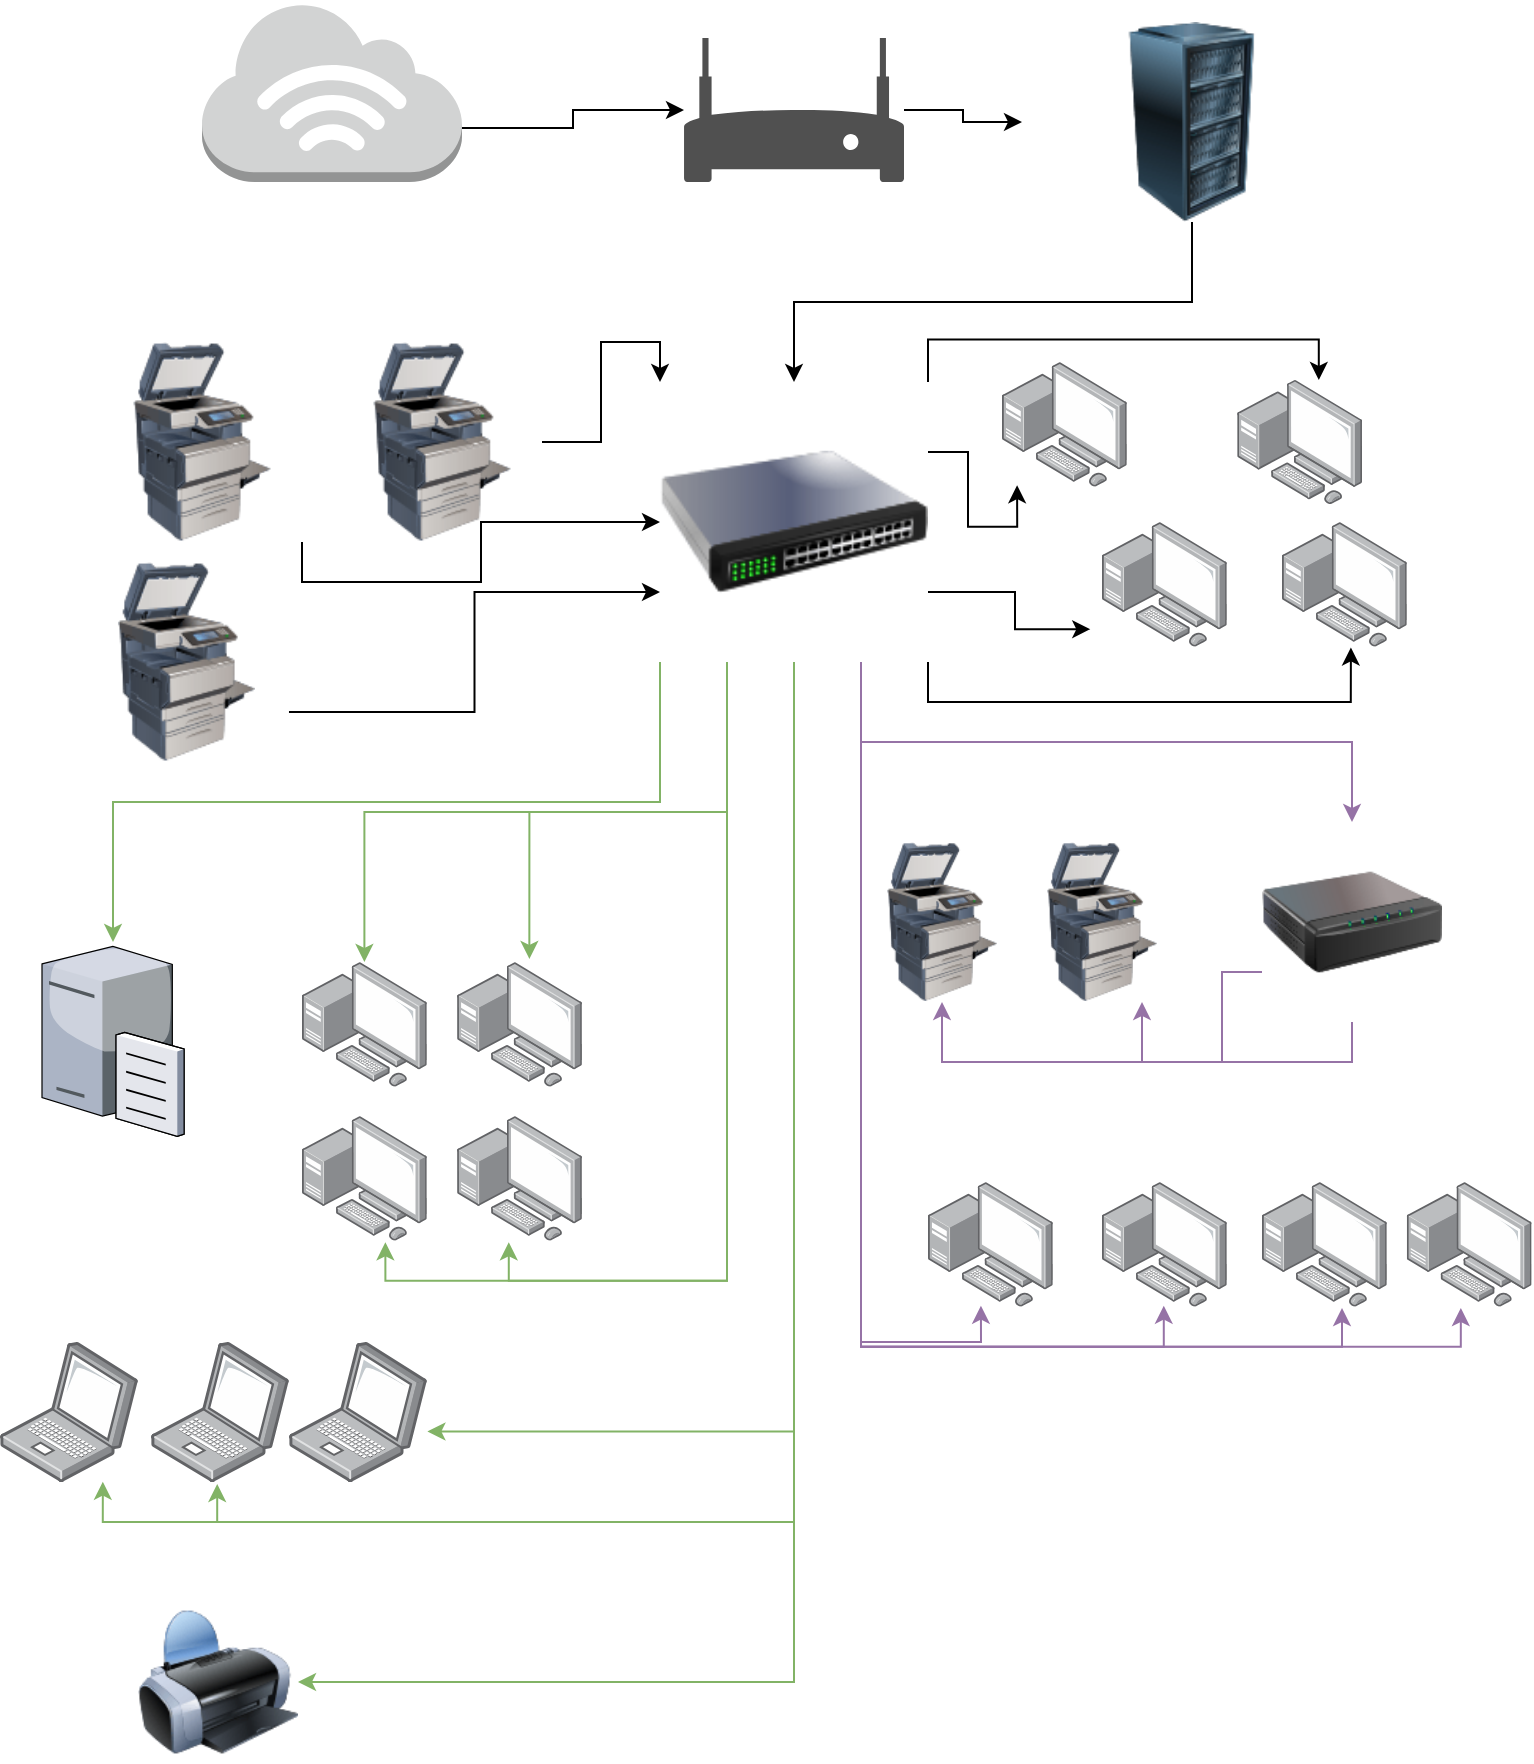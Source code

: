 <mxfile version="23.1.1" type="device">
  <diagram name="Página-1" id="QkIoTdbmVTzb9oMZIWxe">
    <mxGraphModel dx="1500" dy="807" grid="1" gridSize="10" guides="1" tooltips="1" connect="1" arrows="1" fold="1" page="1" pageScale="1" pageWidth="827" pageHeight="1169" math="0" shadow="0">
      <root>
        <mxCell id="0" />
        <mxCell id="1" parent="0" />
        <mxCell id="IpVQZGAEiFU9UXTctJnG-103" style="edgeStyle=orthogonalEdgeStyle;rounded=0;orthogonalLoop=1;jettySize=auto;html=1;exitX=0.75;exitY=1;exitDx=0;exitDy=0;entryX=0.5;entryY=0;entryDx=0;entryDy=0;fillColor=#e1d5e7;strokeColor=#9673a6;" edge="1" parent="1" source="IpVQZGAEiFU9UXTctJnG-67" target="IpVQZGAEiFU9UXTctJnG-102">
          <mxGeometry relative="1" as="geometry" />
        </mxCell>
        <mxCell id="IpVQZGAEiFU9UXTctJnG-120" style="edgeStyle=orthogonalEdgeStyle;rounded=0;orthogonalLoop=1;jettySize=auto;html=1;exitX=0;exitY=1;exitDx=0;exitDy=0;fillColor=#d5e8d4;strokeColor=#82b366;" edge="1" parent="1" source="IpVQZGAEiFU9UXTctJnG-67" target="IpVQZGAEiFU9UXTctJnG-119">
          <mxGeometry relative="1" as="geometry" />
        </mxCell>
        <mxCell id="IpVQZGAEiFU9UXTctJnG-125" style="edgeStyle=orthogonalEdgeStyle;rounded=0;orthogonalLoop=1;jettySize=auto;html=1;exitX=0.25;exitY=1;exitDx=0;exitDy=0;fillColor=#d5e8d4;strokeColor=#82b366;" edge="1" parent="1" source="IpVQZGAEiFU9UXTctJnG-67" target="IpVQZGAEiFU9UXTctJnG-123">
          <mxGeometry relative="1" as="geometry" />
        </mxCell>
        <mxCell id="IpVQZGAEiFU9UXTctJnG-142" style="edgeStyle=orthogonalEdgeStyle;rounded=0;orthogonalLoop=1;jettySize=auto;html=1;exitX=0.5;exitY=1;exitDx=0;exitDy=0;entryX=1;entryY=0.5;entryDx=0;entryDy=0;fillColor=#d5e8d4;strokeColor=#82b366;" edge="1" parent="1" source="IpVQZGAEiFU9UXTctJnG-67" target="IpVQZGAEiFU9UXTctJnG-141">
          <mxGeometry relative="1" as="geometry" />
        </mxCell>
        <mxCell id="IpVQZGAEiFU9UXTctJnG-67" value="" style="image;html=1;image=img/lib/clip_art/networking/Switch_128x128.png" vertex="1" parent="1">
          <mxGeometry x="350" y="230" width="134" height="140" as="geometry" />
        </mxCell>
        <mxCell id="IpVQZGAEiFU9UXTctJnG-71" style="edgeStyle=orthogonalEdgeStyle;rounded=0;orthogonalLoop=1;jettySize=auto;html=1;exitX=1;exitY=0.7;exitDx=0;exitDy=0;exitPerimeter=0;" edge="1" parent="1" source="IpVQZGAEiFU9UXTctJnG-68" target="IpVQZGAEiFU9UXTctJnG-70">
          <mxGeometry relative="1" as="geometry" />
        </mxCell>
        <mxCell id="IpVQZGAEiFU9UXTctJnG-68" value="" style="outlineConnect=0;dashed=0;verticalLabelPosition=bottom;verticalAlign=top;align=center;html=1;shape=mxgraph.aws3.internet_3;fillColor=#D2D3D3;gradientColor=none;" vertex="1" parent="1">
          <mxGeometry x="121" y="40" width="130" height="90" as="geometry" />
        </mxCell>
        <mxCell id="IpVQZGAEiFU9UXTctJnG-77" style="edgeStyle=orthogonalEdgeStyle;rounded=0;orthogonalLoop=1;jettySize=auto;html=1;exitX=0.5;exitY=1;exitDx=0;exitDy=0;" edge="1" parent="1" source="IpVQZGAEiFU9UXTctJnG-69" target="IpVQZGAEiFU9UXTctJnG-67">
          <mxGeometry relative="1" as="geometry" />
        </mxCell>
        <mxCell id="IpVQZGAEiFU9UXTctJnG-69" value="" style="image;html=1;image=img/lib/clip_art/computers/Server_Rack_128x128.png" vertex="1" parent="1">
          <mxGeometry x="531" y="50" width="170" height="100" as="geometry" />
        </mxCell>
        <mxCell id="IpVQZGAEiFU9UXTctJnG-73" style="edgeStyle=orthogonalEdgeStyle;rounded=0;orthogonalLoop=1;jettySize=auto;html=1;" edge="1" parent="1" source="IpVQZGAEiFU9UXTctJnG-70" target="IpVQZGAEiFU9UXTctJnG-69">
          <mxGeometry relative="1" as="geometry" />
        </mxCell>
        <mxCell id="IpVQZGAEiFU9UXTctJnG-70" value="" style="sketch=0;pointerEvents=1;shadow=0;dashed=0;html=1;strokeColor=none;fillColor=#505050;labelPosition=center;verticalLabelPosition=bottom;verticalAlign=top;outlineConnect=0;align=center;shape=mxgraph.office.devices.modem;" vertex="1" parent="1">
          <mxGeometry x="362" y="58" width="110" height="72" as="geometry" />
        </mxCell>
        <mxCell id="IpVQZGAEiFU9UXTctJnG-145" style="edgeStyle=orthogonalEdgeStyle;rounded=0;orthogonalLoop=1;jettySize=auto;html=1;exitX=1;exitY=0.75;exitDx=0;exitDy=0;entryX=0;entryY=0.75;entryDx=0;entryDy=0;" edge="1" parent="1" source="IpVQZGAEiFU9UXTctJnG-74" target="IpVQZGAEiFU9UXTctJnG-67">
          <mxGeometry relative="1" as="geometry" />
        </mxCell>
        <mxCell id="IpVQZGAEiFU9UXTctJnG-74" value="" style="image;html=1;image=img/lib/clip_art/computers/Printer_Commercial_128x128.png" vertex="1" parent="1">
          <mxGeometry x="61.99" y="320" width="102.5" height="100" as="geometry" />
        </mxCell>
        <mxCell id="IpVQZGAEiFU9UXTctJnG-78" style="edgeStyle=orthogonalEdgeStyle;rounded=0;orthogonalLoop=1;jettySize=auto;html=1;exitX=1;exitY=0.5;exitDx=0;exitDy=0;entryX=0;entryY=0;entryDx=0;entryDy=0;" edge="1" parent="1" source="IpVQZGAEiFU9UXTctJnG-75" target="IpVQZGAEiFU9UXTctJnG-67">
          <mxGeometry relative="1" as="geometry" />
        </mxCell>
        <mxCell id="IpVQZGAEiFU9UXTctJnG-75" value="" style="image;html=1;image=img/lib/clip_art/computers/Printer_Commercial_128x128.png" vertex="1" parent="1">
          <mxGeometry x="191" y="210" width="100" height="100" as="geometry" />
        </mxCell>
        <mxCell id="IpVQZGAEiFU9UXTctJnG-144" style="edgeStyle=orthogonalEdgeStyle;rounded=0;orthogonalLoop=1;jettySize=auto;html=1;exitX=1;exitY=1;exitDx=0;exitDy=0;entryX=0;entryY=0.5;entryDx=0;entryDy=0;" edge="1" parent="1" source="IpVQZGAEiFU9UXTctJnG-76" target="IpVQZGAEiFU9UXTctJnG-67">
          <mxGeometry relative="1" as="geometry" />
        </mxCell>
        <mxCell id="IpVQZGAEiFU9UXTctJnG-76" value="" style="image;html=1;image=img/lib/clip_art/computers/Printer_Commercial_128x128.png" vertex="1" parent="1">
          <mxGeometry x="71" y="210" width="100" height="100" as="geometry" />
        </mxCell>
        <mxCell id="IpVQZGAEiFU9UXTctJnG-83" value="" style="image;points=[];aspect=fixed;html=1;align=center;shadow=0;dashed=0;image=img/lib/allied_telesis/computer_and_terminals/Personal_Computer_with_Server.svg;" vertex="1" parent="1">
          <mxGeometry x="571" y="300" width="62.4" height="62.4" as="geometry" />
        </mxCell>
        <mxCell id="IpVQZGAEiFU9UXTctJnG-84" value="" style="image;points=[];aspect=fixed;html=1;align=center;shadow=0;dashed=0;image=img/lib/allied_telesis/computer_and_terminals/Personal_Computer_with_Server.svg;" vertex="1" parent="1">
          <mxGeometry x="638.6" y="228.8" width="62.4" height="62.4" as="geometry" />
        </mxCell>
        <mxCell id="IpVQZGAEiFU9UXTctJnG-85" value="" style="image;points=[];aspect=fixed;html=1;align=center;shadow=0;dashed=0;image=img/lib/allied_telesis/computer_and_terminals/Personal_Computer_with_Server.svg;" vertex="1" parent="1">
          <mxGeometry x="521" y="220" width="62.4" height="62.4" as="geometry" />
        </mxCell>
        <mxCell id="IpVQZGAEiFU9UXTctJnG-87" value="" style="image;points=[];aspect=fixed;html=1;align=center;shadow=0;dashed=0;image=img/lib/allied_telesis/computer_and_terminals/Personal_Computer_with_Server.svg;" vertex="1" parent="1">
          <mxGeometry x="661" y="300" width="62.4" height="62.4" as="geometry" />
        </mxCell>
        <mxCell id="IpVQZGAEiFU9UXTctJnG-112" style="edgeStyle=orthogonalEdgeStyle;rounded=0;orthogonalLoop=1;jettySize=auto;html=1;exitX=0;exitY=0.75;exitDx=0;exitDy=0;entryX=0.75;entryY=1;entryDx=0;entryDy=0;fillColor=#e1d5e7;strokeColor=#9673a6;" edge="1" parent="1" source="IpVQZGAEiFU9UXTctJnG-102" target="IpVQZGAEiFU9UXTctJnG-111">
          <mxGeometry relative="1" as="geometry" />
        </mxCell>
        <mxCell id="IpVQZGAEiFU9UXTctJnG-113" style="edgeStyle=orthogonalEdgeStyle;rounded=0;orthogonalLoop=1;jettySize=auto;html=1;exitX=0.5;exitY=1;exitDx=0;exitDy=0;entryX=0.5;entryY=1;entryDx=0;entryDy=0;fillColor=#e1d5e7;strokeColor=#9673a6;" edge="1" parent="1" source="IpVQZGAEiFU9UXTctJnG-102" target="IpVQZGAEiFU9UXTctJnG-110">
          <mxGeometry relative="1" as="geometry" />
        </mxCell>
        <mxCell id="IpVQZGAEiFU9UXTctJnG-102" value="" style="image;html=1;image=img/lib/clip_art/networking/Print_Server_128x128.png" vertex="1" parent="1">
          <mxGeometry x="651" y="450" width="90" height="100" as="geometry" />
        </mxCell>
        <mxCell id="IpVQZGAEiFU9UXTctJnG-106" value="" style="image;points=[];aspect=fixed;html=1;align=center;shadow=0;dashed=0;image=img/lib/allied_telesis/computer_and_terminals/Personal_Computer_with_Server.svg;" vertex="1" parent="1">
          <mxGeometry x="484" y="630" width="62.4" height="62.4" as="geometry" />
        </mxCell>
        <mxCell id="IpVQZGAEiFU9UXTctJnG-107" value="" style="image;points=[];aspect=fixed;html=1;align=center;shadow=0;dashed=0;image=img/lib/allied_telesis/computer_and_terminals/Personal_Computer_with_Server.svg;" vertex="1" parent="1">
          <mxGeometry x="571" y="630" width="62.4" height="62.4" as="geometry" />
        </mxCell>
        <mxCell id="IpVQZGAEiFU9UXTctJnG-108" value="" style="image;points=[];aspect=fixed;html=1;align=center;shadow=0;dashed=0;image=img/lib/allied_telesis/computer_and_terminals/Personal_Computer_with_Server.svg;" vertex="1" parent="1">
          <mxGeometry x="651" y="630" width="62.4" height="62.4" as="geometry" />
        </mxCell>
        <mxCell id="IpVQZGAEiFU9UXTctJnG-109" value="" style="image;points=[];aspect=fixed;html=1;align=center;shadow=0;dashed=0;image=img/lib/allied_telesis/computer_and_terminals/Personal_Computer_with_Server.svg;" vertex="1" parent="1">
          <mxGeometry x="723.4" y="630" width="62.4" height="62.4" as="geometry" />
        </mxCell>
        <mxCell id="IpVQZGAEiFU9UXTctJnG-110" value="" style="image;html=1;image=img/lib/clip_art/computers/Printer_Commercial_128x128.png" vertex="1" parent="1">
          <mxGeometry x="451" y="460" width="80" height="80" as="geometry" />
        </mxCell>
        <mxCell id="IpVQZGAEiFU9UXTctJnG-111" value="" style="image;html=1;image=img/lib/clip_art/computers/Printer_Commercial_128x128.png" vertex="1" parent="1">
          <mxGeometry x="531" y="460" width="80" height="80" as="geometry" />
        </mxCell>
        <mxCell id="IpVQZGAEiFU9UXTctJnG-114" style="edgeStyle=orthogonalEdgeStyle;rounded=0;orthogonalLoop=1;jettySize=auto;html=1;exitX=0.75;exitY=1;exitDx=0;exitDy=0;entryX=0.424;entryY=0.991;entryDx=0;entryDy=0;entryPerimeter=0;fillColor=#e1d5e7;strokeColor=#9673a6;" edge="1" parent="1" source="IpVQZGAEiFU9UXTctJnG-67" target="IpVQZGAEiFU9UXTctJnG-106">
          <mxGeometry relative="1" as="geometry">
            <Array as="points">
              <mxPoint x="450" y="710" />
              <mxPoint x="510" y="710" />
            </Array>
          </mxGeometry>
        </mxCell>
        <mxCell id="IpVQZGAEiFU9UXTctJnG-115" style="edgeStyle=orthogonalEdgeStyle;rounded=0;orthogonalLoop=1;jettySize=auto;html=1;exitX=0.75;exitY=1;exitDx=0;exitDy=0;entryX=0.495;entryY=0.991;entryDx=0;entryDy=0;entryPerimeter=0;fillColor=#e1d5e7;strokeColor=#9673a6;" edge="1" parent="1" source="IpVQZGAEiFU9UXTctJnG-67" target="IpVQZGAEiFU9UXTctJnG-107">
          <mxGeometry relative="1" as="geometry" />
        </mxCell>
        <mxCell id="IpVQZGAEiFU9UXTctJnG-117" style="edgeStyle=orthogonalEdgeStyle;rounded=0;orthogonalLoop=1;jettySize=auto;html=1;exitX=0.75;exitY=1;exitDx=0;exitDy=0;entryX=0.641;entryY=1.01;entryDx=0;entryDy=0;entryPerimeter=0;fillColor=#e1d5e7;strokeColor=#9673a6;" edge="1" parent="1" source="IpVQZGAEiFU9UXTctJnG-67" target="IpVQZGAEiFU9UXTctJnG-108">
          <mxGeometry relative="1" as="geometry" />
        </mxCell>
        <mxCell id="IpVQZGAEiFU9UXTctJnG-118" style="edgeStyle=orthogonalEdgeStyle;rounded=0;orthogonalLoop=1;jettySize=auto;html=1;exitX=0.75;exitY=1;exitDx=0;exitDy=0;entryX=0.433;entryY=1.01;entryDx=0;entryDy=0;entryPerimeter=0;fillColor=#e1d5e7;strokeColor=#9673a6;" edge="1" parent="1" source="IpVQZGAEiFU9UXTctJnG-67" target="IpVQZGAEiFU9UXTctJnG-109">
          <mxGeometry relative="1" as="geometry" />
        </mxCell>
        <mxCell id="IpVQZGAEiFU9UXTctJnG-119" value="" style="verticalLabelPosition=bottom;sketch=0;aspect=fixed;html=1;verticalAlign=top;strokeColor=none;align=center;outlineConnect=0;shape=mxgraph.citrix.file_server;" vertex="1" parent="1">
          <mxGeometry x="41" y="510" width="71" height="97" as="geometry" />
        </mxCell>
        <mxCell id="IpVQZGAEiFU9UXTctJnG-121" value="" style="image;points=[];aspect=fixed;html=1;align=center;shadow=0;dashed=0;image=img/lib/allied_telesis/computer_and_terminals/Personal_Computer_with_Server.svg;" vertex="1" parent="1">
          <mxGeometry x="248.55" y="520" width="62.4" height="62.4" as="geometry" />
        </mxCell>
        <mxCell id="IpVQZGAEiFU9UXTctJnG-122" value="" style="image;points=[];aspect=fixed;html=1;align=center;shadow=0;dashed=0;image=img/lib/allied_telesis/computer_and_terminals/Personal_Computer_with_Server.svg;" vertex="1" parent="1">
          <mxGeometry x="171" y="597" width="62.4" height="62.4" as="geometry" />
        </mxCell>
        <mxCell id="IpVQZGAEiFU9UXTctJnG-123" value="" style="image;points=[];aspect=fixed;html=1;align=center;shadow=0;dashed=0;image=img/lib/allied_telesis/computer_and_terminals/Personal_Computer_with_Server.svg;" vertex="1" parent="1">
          <mxGeometry x="171" y="520" width="62.4" height="62.4" as="geometry" />
        </mxCell>
        <mxCell id="IpVQZGAEiFU9UXTctJnG-124" value="" style="image;points=[];aspect=fixed;html=1;align=center;shadow=0;dashed=0;image=img/lib/allied_telesis/computer_and_terminals/Personal_Computer_with_Server.svg;" vertex="1" parent="1">
          <mxGeometry x="248.55" y="597" width="62.4" height="62.4" as="geometry" />
        </mxCell>
        <mxCell id="IpVQZGAEiFU9UXTctJnG-126" style="edgeStyle=orthogonalEdgeStyle;rounded=0;orthogonalLoop=1;jettySize=auto;html=1;exitX=0.25;exitY=1;exitDx=0;exitDy=0;entryX=0.579;entryY=-0.025;entryDx=0;entryDy=0;entryPerimeter=0;fillColor=#d5e8d4;strokeColor=#82b366;" edge="1" parent="1" source="IpVQZGAEiFU9UXTctJnG-67" target="IpVQZGAEiFU9UXTctJnG-121">
          <mxGeometry relative="1" as="geometry" />
        </mxCell>
        <mxCell id="IpVQZGAEiFU9UXTctJnG-128" style="edgeStyle=orthogonalEdgeStyle;rounded=0;orthogonalLoop=1;jettySize=auto;html=1;exitX=0.25;exitY=1;exitDx=0;exitDy=0;entryX=0.414;entryY=1.012;entryDx=0;entryDy=0;entryPerimeter=0;fillColor=#d5e8d4;strokeColor=#82b366;" edge="1" parent="1" source="IpVQZGAEiFU9UXTctJnG-67" target="IpVQZGAEiFU9UXTctJnG-124">
          <mxGeometry relative="1" as="geometry" />
        </mxCell>
        <mxCell id="IpVQZGAEiFU9UXTctJnG-129" style="edgeStyle=orthogonalEdgeStyle;rounded=0;orthogonalLoop=1;jettySize=auto;html=1;exitX=0.25;exitY=1;exitDx=0;exitDy=0;entryX=0.668;entryY=1.012;entryDx=0;entryDy=0;entryPerimeter=0;fillColor=#d5e8d4;strokeColor=#82b366;" edge="1" parent="1" source="IpVQZGAEiFU9UXTctJnG-67" target="IpVQZGAEiFU9UXTctJnG-122">
          <mxGeometry relative="1" as="geometry" />
        </mxCell>
        <mxCell id="IpVQZGAEiFU9UXTctJnG-133" value="" style="image;points=[];aspect=fixed;html=1;align=center;shadow=0;dashed=0;image=img/lib/allied_telesis/computer_and_terminals/Laptop.svg;" vertex="1" parent="1">
          <mxGeometry x="20" y="710" width="69.01" height="70" as="geometry" />
        </mxCell>
        <mxCell id="IpVQZGAEiFU9UXTctJnG-134" value="" style="image;points=[];aspect=fixed;html=1;align=center;shadow=0;dashed=0;image=img/lib/allied_telesis/computer_and_terminals/Laptop.svg;" vertex="1" parent="1">
          <mxGeometry x="95.48" y="710" width="69.01" height="70" as="geometry" />
        </mxCell>
        <mxCell id="IpVQZGAEiFU9UXTctJnG-135" value="" style="image;points=[];aspect=fixed;html=1;align=center;shadow=0;dashed=0;image=img/lib/allied_telesis/computer_and_terminals/Laptop.svg;" vertex="1" parent="1">
          <mxGeometry x="164.49" y="710" width="69.01" height="70" as="geometry" />
        </mxCell>
        <mxCell id="IpVQZGAEiFU9UXTctJnG-137" style="edgeStyle=orthogonalEdgeStyle;rounded=0;orthogonalLoop=1;jettySize=auto;html=1;exitX=0.5;exitY=1;exitDx=0;exitDy=0;entryX=1.003;entryY=0.639;entryDx=0;entryDy=0;entryPerimeter=0;fillColor=#d5e8d4;strokeColor=#82b366;" edge="1" parent="1" source="IpVQZGAEiFU9UXTctJnG-67" target="IpVQZGAEiFU9UXTctJnG-135">
          <mxGeometry relative="1" as="geometry" />
        </mxCell>
        <mxCell id="IpVQZGAEiFU9UXTctJnG-138" style="edgeStyle=orthogonalEdgeStyle;rounded=0;orthogonalLoop=1;jettySize=auto;html=1;exitX=0.5;exitY=1;exitDx=0;exitDy=0;entryX=0.48;entryY=1.014;entryDx=0;entryDy=0;entryPerimeter=0;fillColor=#d5e8d4;strokeColor=#82b366;" edge="1" parent="1" source="IpVQZGAEiFU9UXTctJnG-67" target="IpVQZGAEiFU9UXTctJnG-134">
          <mxGeometry relative="1" as="geometry" />
        </mxCell>
        <mxCell id="IpVQZGAEiFU9UXTctJnG-140" style="edgeStyle=orthogonalEdgeStyle;rounded=0;orthogonalLoop=1;jettySize=auto;html=1;exitX=0.5;exitY=1;exitDx=0;exitDy=0;entryX=0.745;entryY=0.998;entryDx=0;entryDy=0;entryPerimeter=0;fillColor=#d5e8d4;strokeColor=#82b366;" edge="1" parent="1" source="IpVQZGAEiFU9UXTctJnG-67" target="IpVQZGAEiFU9UXTctJnG-133">
          <mxGeometry relative="1" as="geometry" />
        </mxCell>
        <mxCell id="IpVQZGAEiFU9UXTctJnG-141" value="" style="image;html=1;image=img/lib/clip_art/computers/Printer_128x128.png" vertex="1" parent="1">
          <mxGeometry x="89.01" y="840" width="80" height="80" as="geometry" />
        </mxCell>
        <mxCell id="IpVQZGAEiFU9UXTctJnG-148" style="edgeStyle=orthogonalEdgeStyle;rounded=0;orthogonalLoop=1;jettySize=auto;html=1;exitX=1;exitY=0;exitDx=0;exitDy=0;entryX=0.654;entryY=0.003;entryDx=0;entryDy=0;entryPerimeter=0;" edge="1" parent="1" source="IpVQZGAEiFU9UXTctJnG-67" target="IpVQZGAEiFU9UXTctJnG-84">
          <mxGeometry relative="1" as="geometry" />
        </mxCell>
        <mxCell id="IpVQZGAEiFU9UXTctJnG-150" style="edgeStyle=orthogonalEdgeStyle;rounded=0;orthogonalLoop=1;jettySize=auto;html=1;exitX=1;exitY=0.25;exitDx=0;exitDy=0;entryX=0.121;entryY=0.987;entryDx=0;entryDy=0;entryPerimeter=0;" edge="1" parent="1" source="IpVQZGAEiFU9UXTctJnG-67" target="IpVQZGAEiFU9UXTctJnG-85">
          <mxGeometry relative="1" as="geometry" />
        </mxCell>
        <mxCell id="IpVQZGAEiFU9UXTctJnG-151" style="edgeStyle=orthogonalEdgeStyle;rounded=0;orthogonalLoop=1;jettySize=auto;html=1;exitX=1;exitY=0.75;exitDx=0;exitDy=0;entryX=-0.094;entryY=0.859;entryDx=0;entryDy=0;entryPerimeter=0;" edge="1" parent="1" source="IpVQZGAEiFU9UXTctJnG-67" target="IpVQZGAEiFU9UXTctJnG-83">
          <mxGeometry relative="1" as="geometry" />
        </mxCell>
        <mxCell id="IpVQZGAEiFU9UXTctJnG-153" style="edgeStyle=orthogonalEdgeStyle;rounded=0;orthogonalLoop=1;jettySize=auto;html=1;exitX=1;exitY=1;exitDx=0;exitDy=0;entryX=0.552;entryY=1.005;entryDx=0;entryDy=0;entryPerimeter=0;" edge="1" parent="1" source="IpVQZGAEiFU9UXTctJnG-67" target="IpVQZGAEiFU9UXTctJnG-87">
          <mxGeometry relative="1" as="geometry" />
        </mxCell>
      </root>
    </mxGraphModel>
  </diagram>
</mxfile>
